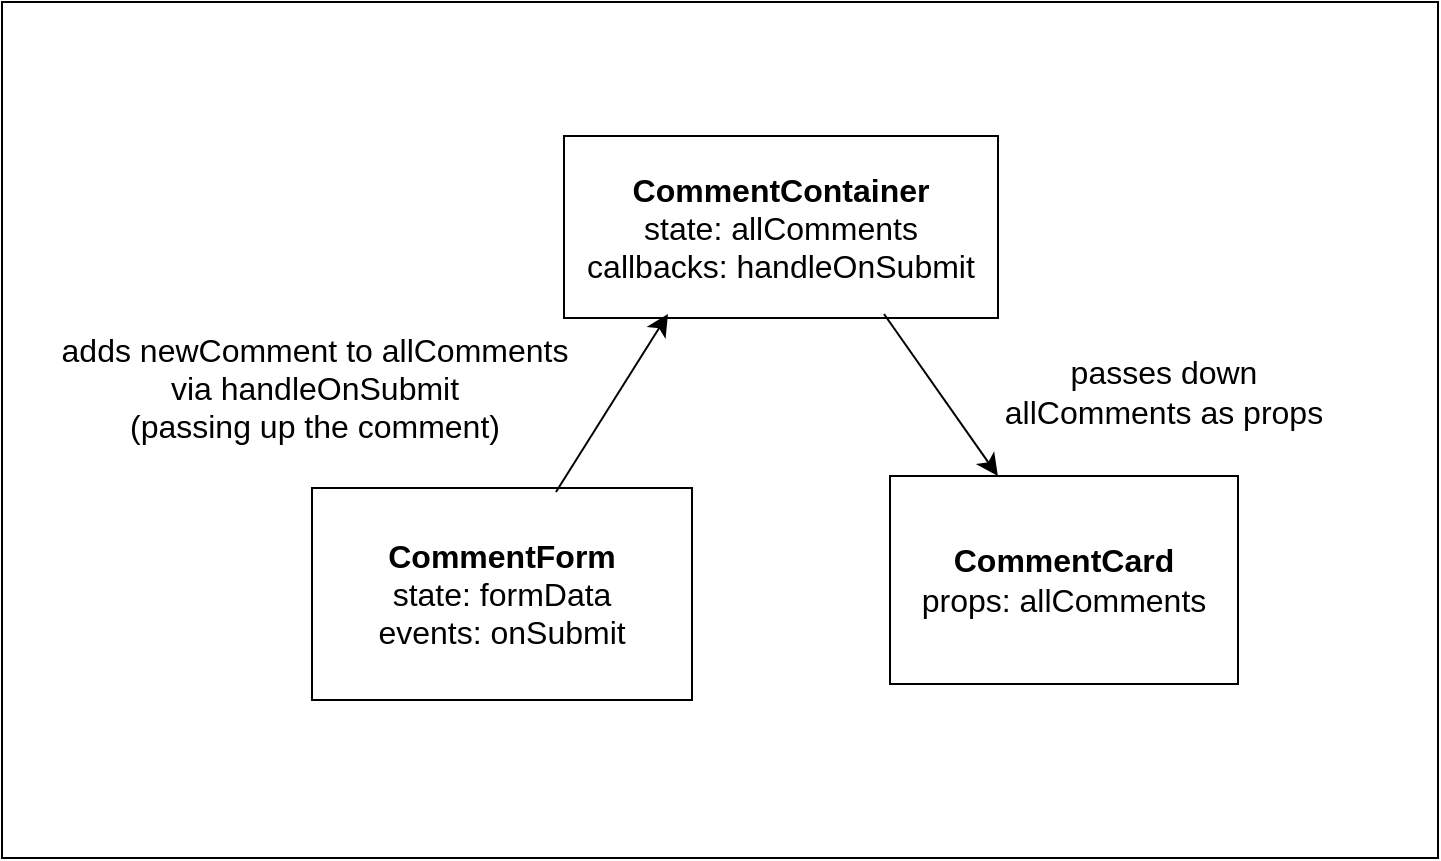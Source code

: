 <mxfile version="21.0.2" type="device"><diagram name="Page-1" id="K0NvCyGq8DwgtLjgim3y"><mxGraphModel dx="1690" dy="1333" grid="0" gridSize="10" guides="1" tooltips="1" connect="1" arrows="1" fold="1" page="0" pageScale="1" pageWidth="850" pageHeight="1100" math="0" shadow="0"><root><mxCell id="0"/><mxCell id="1" parent="0"/><mxCell id="lSqhvmNtypc-GJWmEjep-1" value="&lt;b&gt;CommentContainer&lt;br&gt;&lt;/b&gt;state: allComments&lt;br&gt;callbacks: handleOnSubmit" style="rounded=0;whiteSpace=wrap;html=1;fontSize=16;" vertex="1" parent="1"><mxGeometry x="150" y="-31" width="217" height="91" as="geometry"/></mxCell><mxCell id="lSqhvmNtypc-GJWmEjep-2" value="&lt;b&gt;CommentForm&lt;/b&gt;&lt;br&gt;state: formData&lt;br&gt;events: onSubmit" style="rounded=0;whiteSpace=wrap;html=1;fontSize=16;" vertex="1" parent="1"><mxGeometry x="24" y="145" width="190" height="106" as="geometry"/></mxCell><mxCell id="lSqhvmNtypc-GJWmEjep-3" value="&lt;b&gt;CommentCard&lt;br&gt;&lt;/b&gt;props: allComments" style="rounded=0;whiteSpace=wrap;html=1;fontSize=16;" vertex="1" parent="1"><mxGeometry x="313" y="139" width="174" height="104" as="geometry"/></mxCell><mxCell id="lSqhvmNtypc-GJWmEjep-4" value="" style="endArrow=classic;html=1;rounded=0;fontSize=12;startSize=8;endSize=8;curved=1;exitX=0.642;exitY=0.019;exitDx=0;exitDy=0;exitPerimeter=0;" edge="1" parent="1" source="lSqhvmNtypc-GJWmEjep-2"><mxGeometry width="50" height="50" relative="1" as="geometry"><mxPoint x="152" y="108" as="sourcePoint"/><mxPoint x="202" y="58" as="targetPoint"/></mxGeometry></mxCell><mxCell id="lSqhvmNtypc-GJWmEjep-6" value="" style="endArrow=classic;html=1;rounded=0;fontSize=12;startSize=8;endSize=8;curved=1;entryX=0.31;entryY=0;entryDx=0;entryDy=0;entryPerimeter=0;" edge="1" parent="1" target="lSqhvmNtypc-GJWmEjep-3"><mxGeometry width="50" height="50" relative="1" as="geometry"><mxPoint x="310" y="58" as="sourcePoint"/><mxPoint x="373" y="131" as="targetPoint"/></mxGeometry></mxCell><mxCell id="lSqhvmNtypc-GJWmEjep-7" value="adds newComment to allComments via handleOnSubmit&lt;br&gt;(passing up the comment)" style="text;html=1;strokeColor=none;fillColor=none;align=center;verticalAlign=middle;whiteSpace=wrap;rounded=0;fontSize=16;" vertex="1" parent="1"><mxGeometry x="-104" y="69" width="259" height="51" as="geometry"/></mxCell><mxCell id="lSqhvmNtypc-GJWmEjep-8" value="passes down allComments as props" style="text;html=1;strokeColor=none;fillColor=none;align=center;verticalAlign=middle;whiteSpace=wrap;rounded=0;fontSize=16;" vertex="1" parent="1"><mxGeometry x="359" y="79.5" width="182" height="35.5" as="geometry"/></mxCell><mxCell id="lSqhvmNtypc-GJWmEjep-11" value="" style="rounded=0;whiteSpace=wrap;html=1;fontSize=16;fillColor=none;" vertex="1" parent="1"><mxGeometry x="-131" y="-98" width="718" height="428" as="geometry"/></mxCell></root></mxGraphModel></diagram></mxfile>